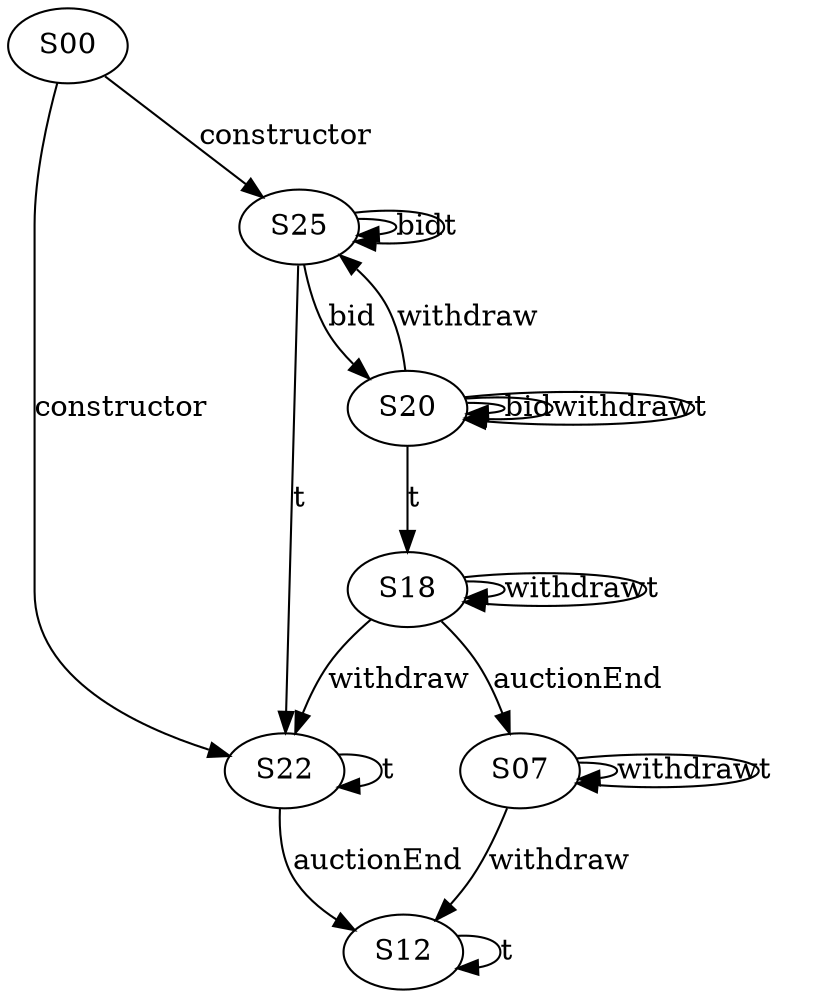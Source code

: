 digraph {

S00->S22 [label="constructor", style="", color="black"]
S00->S25 [label="constructor", style="", color="black"]
S07->S07 [label="withdraw", style="", color="black"]
S07->S12 [label="withdraw", style="", color="black"]
S07->S07 [label="t", style="", color="black"]
S12->S12 [label="t", style="", color="black"]
S18->S18 [label="withdraw", style="", color="black"]
S18->S22 [label="withdraw", style="", color="black"]
S18->S07 [label="auctionEnd", style="", color="black"]
S18->S18 [label="t", style="", color="black"]
S20->S20 [label="bid", style="", color="black"]
S20->S20 [label="withdraw", style="", color="black"]
S20->S25 [label="withdraw", style="", color="black"]
S20->S18 [label="t", style="", color="black"]
S20->S20 [label="t", style="", color="black"]
S22->S12 [label="auctionEnd", style="", color="black"]
S22->S22 [label="t", style="", color="black"]
S25->S20 [label="bid", style="", color="black"]
S25->S25 [label="bid", style="", color="black"]
S25->S22 [label="t", style="", color="black"]
S25->S25 [label="t", style="", color="black"]
}